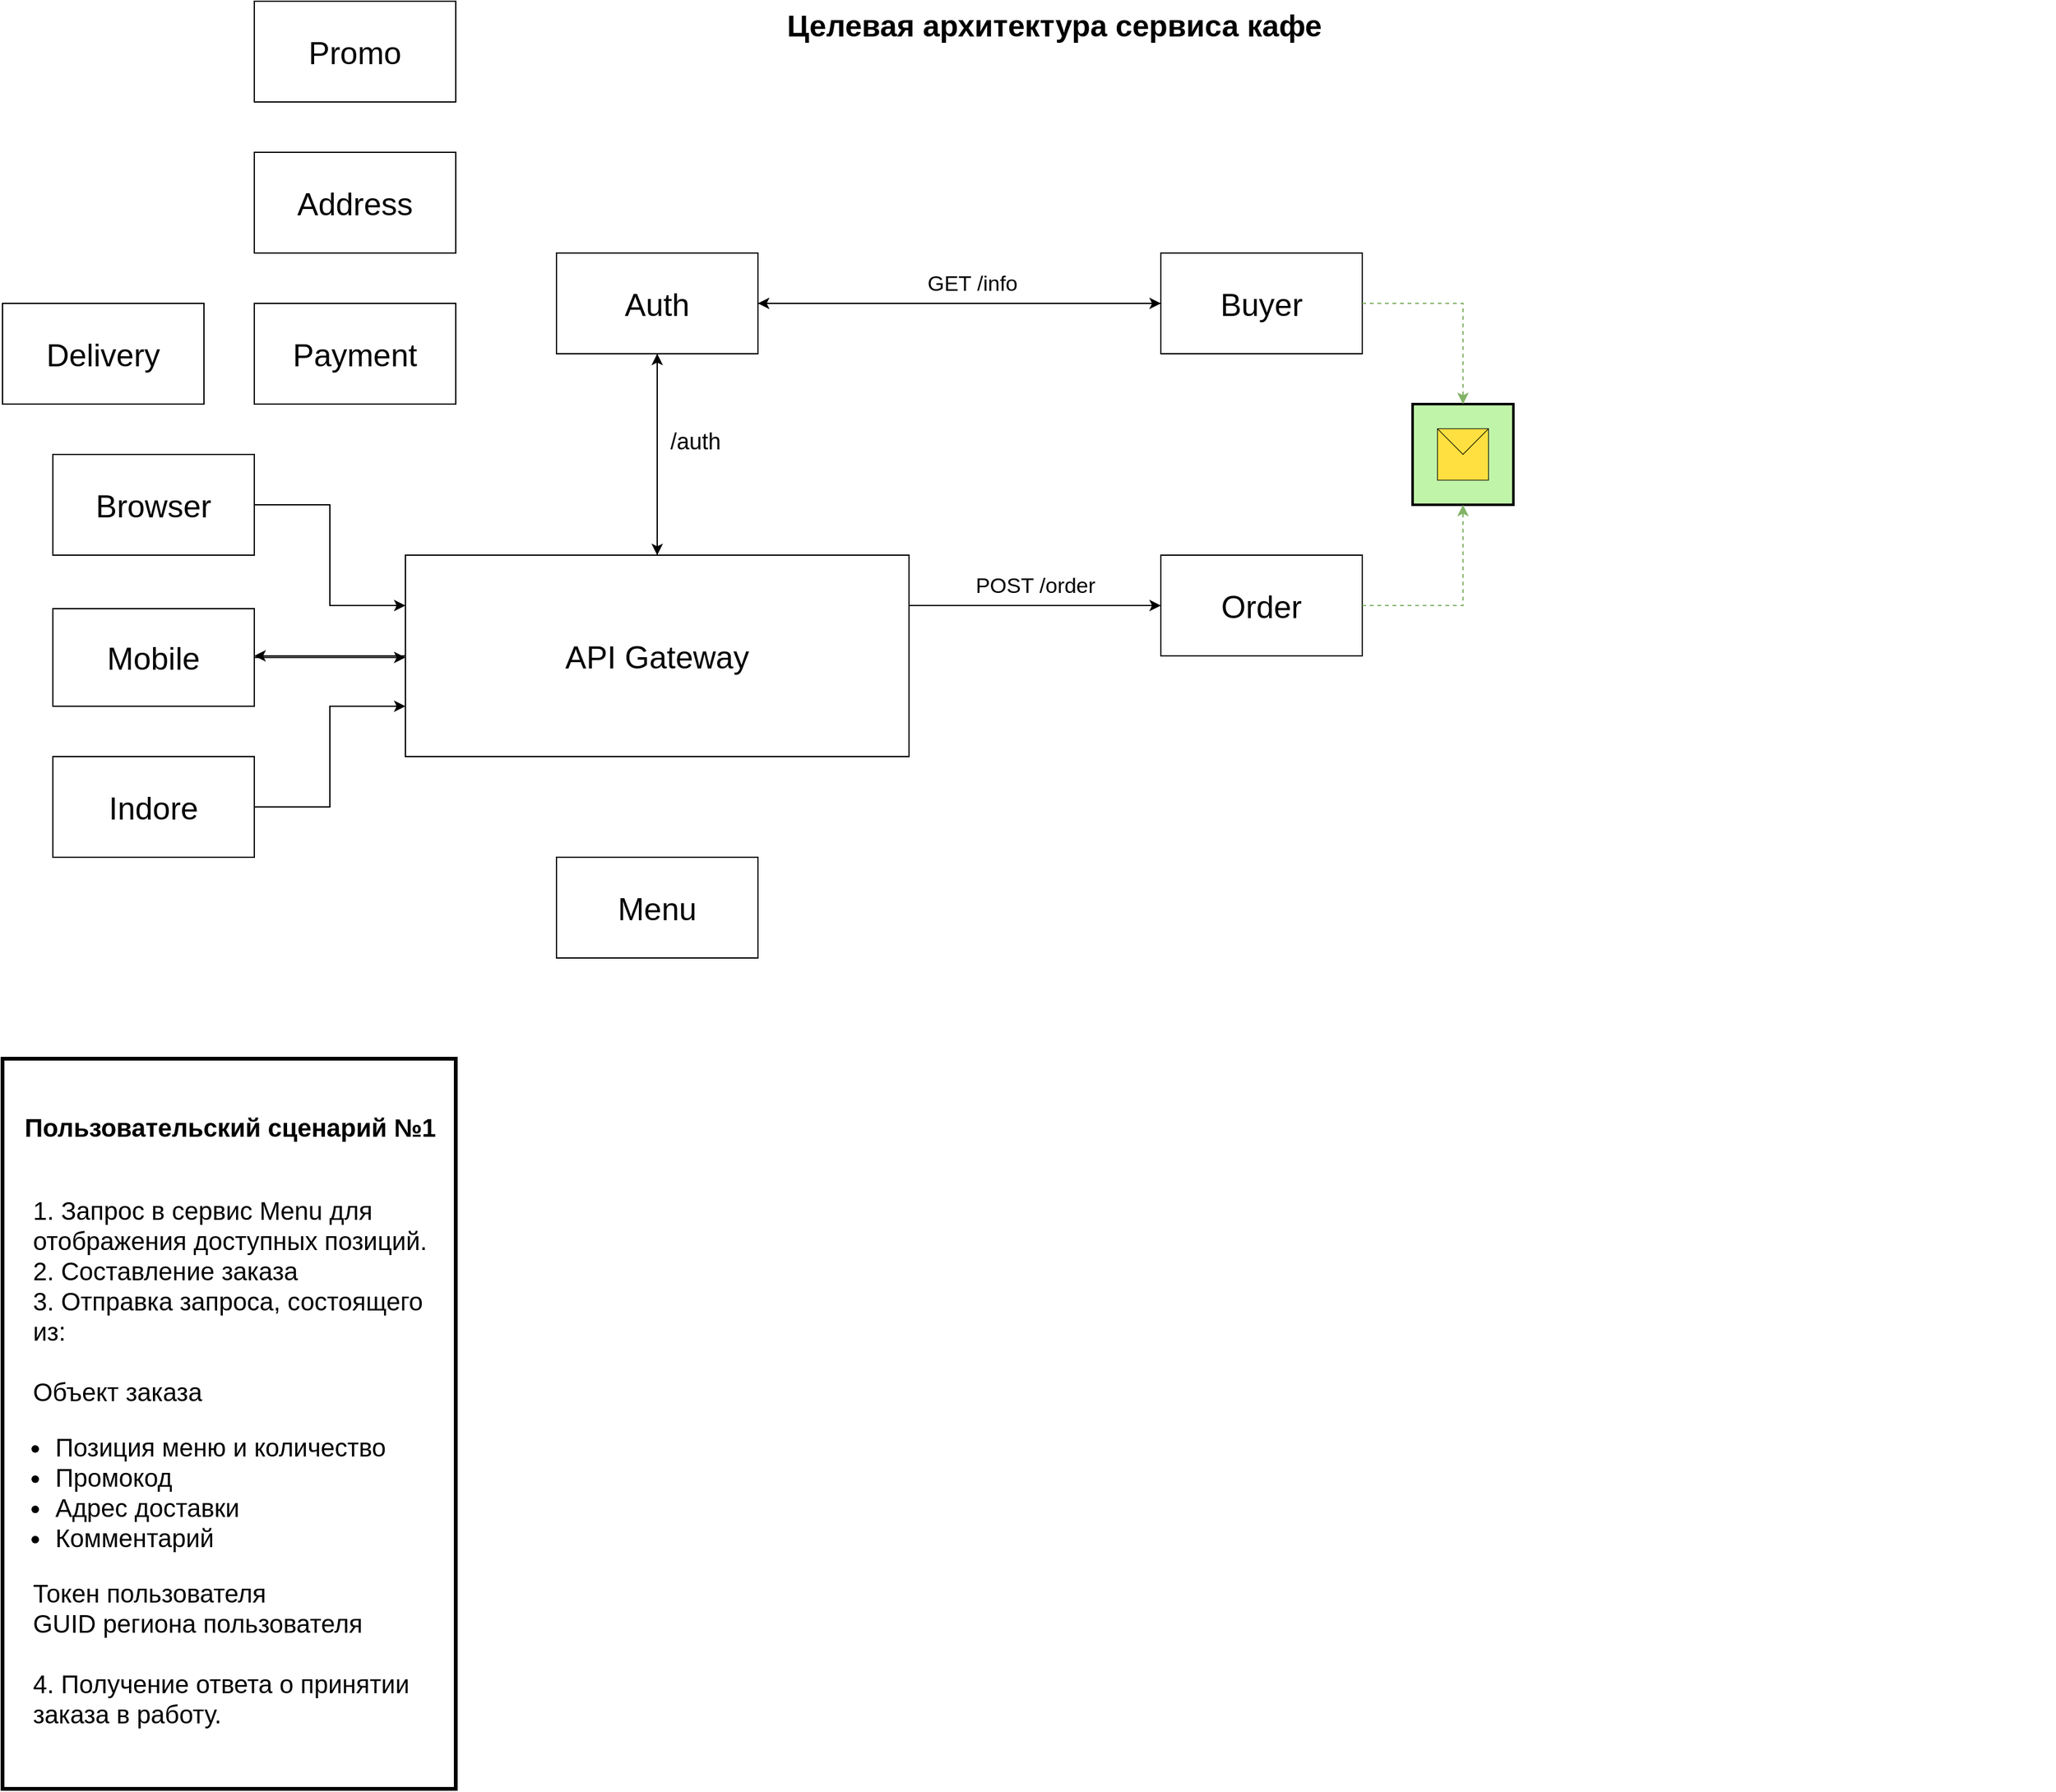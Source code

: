 <mxfile version="24.8.6">
  <diagram name="Page-1" id="74b105a0-9070-1c63-61bc-23e55f88626e">
    <mxGraphModel dx="1242" dy="723" grid="1" gridSize="10" guides="1" tooltips="1" connect="1" arrows="1" fold="1" page="1" pageScale="1.5" pageWidth="1169" pageHeight="826" background="none" math="0" shadow="0">
      <root>
        <mxCell id="0" style=";html=1;" />
        <mxCell id="1" style=";html=1;" parent="0" />
        <mxCell id="10b056a9c633e61c-30" value="Целевая архитектура сервиса кафе" style="text;strokeColor=none;fillColor=none;html=1;fontSize=24;fontStyle=1;verticalAlign=middle;align=center;" parent="1" vertex="1">
          <mxGeometry x="80" y="40" width="1590" height="40" as="geometry" />
        </mxCell>
        <mxCell id="YF3KkjLGyupm52_aZr-p-31" style="edgeStyle=orthogonalEdgeStyle;rounded=0;orthogonalLoop=1;jettySize=auto;html=1;" edge="1" parent="1" source="YF3KkjLGyupm52_aZr-p-1">
          <mxGeometry relative="1" as="geometry">
            <mxPoint x="640" y="280" as="targetPoint" />
          </mxGeometry>
        </mxCell>
        <mxCell id="YF3KkjLGyupm52_aZr-p-1" value="&lt;font style=&quot;font-size: 25px;&quot;&gt;Buyer&lt;/font&gt;" style="rounded=0;whiteSpace=wrap;html=1;" vertex="1" parent="1">
          <mxGeometry x="960" y="240" width="160" height="80" as="geometry" />
        </mxCell>
        <mxCell id="YF3KkjLGyupm52_aZr-p-2" value="&lt;font style=&quot;font-size: 25px;&quot;&gt;Order&lt;/font&gt;" style="rounded=0;whiteSpace=wrap;html=1;" vertex="1" parent="1">
          <mxGeometry x="960" y="480" width="160" height="80" as="geometry" />
        </mxCell>
        <mxCell id="YF3KkjLGyupm52_aZr-p-3" value="&lt;font style=&quot;font-size: 25px;&quot;&gt;Delivery&lt;/font&gt;" style="rounded=0;whiteSpace=wrap;html=1;" vertex="1" parent="1">
          <mxGeometry x="40" y="280" width="160" height="80" as="geometry" />
        </mxCell>
        <mxCell id="YF3KkjLGyupm52_aZr-p-33" style="edgeStyle=orthogonalEdgeStyle;rounded=0;orthogonalLoop=1;jettySize=auto;html=1;entryX=0.5;entryY=1;entryDx=0;entryDy=0;" edge="1" parent="1" source="YF3KkjLGyupm52_aZr-p-4" target="YF3KkjLGyupm52_aZr-p-24">
          <mxGeometry relative="1" as="geometry" />
        </mxCell>
        <mxCell id="YF3KkjLGyupm52_aZr-p-39" style="edgeStyle=orthogonalEdgeStyle;rounded=0;orthogonalLoop=1;jettySize=auto;html=1;exitX=1;exitY=0.25;exitDx=0;exitDy=0;entryX=0;entryY=0.5;entryDx=0;entryDy=0;" edge="1" parent="1" source="YF3KkjLGyupm52_aZr-p-4" target="YF3KkjLGyupm52_aZr-p-2">
          <mxGeometry relative="1" as="geometry" />
        </mxCell>
        <mxCell id="YF3KkjLGyupm52_aZr-p-43" style="edgeStyle=orthogonalEdgeStyle;rounded=0;orthogonalLoop=1;jettySize=auto;html=1;" edge="1" parent="1" source="YF3KkjLGyupm52_aZr-p-4">
          <mxGeometry relative="1" as="geometry">
            <mxPoint x="240" y="560" as="targetPoint" />
          </mxGeometry>
        </mxCell>
        <mxCell id="YF3KkjLGyupm52_aZr-p-4" value="&lt;span style=&quot;font-size: 25px;&quot;&gt;API Gateway&lt;/span&gt;" style="rounded=0;whiteSpace=wrap;html=1;align=center;" vertex="1" parent="1">
          <mxGeometry x="360" y="480" width="400" height="160" as="geometry" />
        </mxCell>
        <mxCell id="YF3KkjLGyupm52_aZr-p-5" value="&lt;font style=&quot;font-size: 25px;&quot;&gt;Promo&lt;/font&gt;" style="rounded=0;whiteSpace=wrap;html=1;" vertex="1" parent="1">
          <mxGeometry x="240" y="40" width="160" height="80" as="geometry" />
        </mxCell>
        <mxCell id="YF3KkjLGyupm52_aZr-p-6" value="&lt;span style=&quot;font-size: 25px;&quot;&gt;Address&lt;/span&gt;" style="rounded=0;whiteSpace=wrap;html=1;" vertex="1" parent="1">
          <mxGeometry x="240" y="160" width="160" height="80" as="geometry" />
        </mxCell>
        <mxCell id="YF3KkjLGyupm52_aZr-p-7" value="&lt;span style=&quot;font-size: 25px;&quot;&gt;Payment&lt;/span&gt;" style="rounded=0;whiteSpace=wrap;html=1;" vertex="1" parent="1">
          <mxGeometry x="240" y="280" width="160" height="80" as="geometry" />
        </mxCell>
        <mxCell id="YF3KkjLGyupm52_aZr-p-17" style="edgeStyle=orthogonalEdgeStyle;rounded=0;orthogonalLoop=1;jettySize=auto;html=1;" edge="1" parent="1" source="YF3KkjLGyupm52_aZr-p-8" target="YF3KkjLGyupm52_aZr-p-4">
          <mxGeometry relative="1" as="geometry">
            <Array as="points">
              <mxPoint x="330" y="561" />
              <mxPoint x="330" y="561" />
            </Array>
          </mxGeometry>
        </mxCell>
        <mxCell id="YF3KkjLGyupm52_aZr-p-8" value="&lt;span style=&quot;font-size: 25px;&quot;&gt;Mobile&lt;/span&gt;" style="rounded=0;whiteSpace=wrap;html=1;" vertex="1" parent="1">
          <mxGeometry x="80" y="522.5" width="160" height="77.5" as="geometry" />
        </mxCell>
        <mxCell id="YF3KkjLGyupm52_aZr-p-22" style="edgeStyle=orthogonalEdgeStyle;rounded=0;orthogonalLoop=1;jettySize=auto;html=1;entryX=0;entryY=0.25;entryDx=0;entryDy=0;" edge="1" parent="1" source="YF3KkjLGyupm52_aZr-p-9" target="YF3KkjLGyupm52_aZr-p-4">
          <mxGeometry relative="1" as="geometry" />
        </mxCell>
        <mxCell id="YF3KkjLGyupm52_aZr-p-9" value="&lt;span style=&quot;font-size: 25px;&quot;&gt;Browser&lt;/span&gt;" style="rounded=0;whiteSpace=wrap;html=1;" vertex="1" parent="1">
          <mxGeometry x="80" y="400" width="160" height="80" as="geometry" />
        </mxCell>
        <mxCell id="YF3KkjLGyupm52_aZr-p-23" style="edgeStyle=orthogonalEdgeStyle;rounded=0;orthogonalLoop=1;jettySize=auto;html=1;entryX=0;entryY=0.75;entryDx=0;entryDy=0;" edge="1" parent="1" source="YF3KkjLGyupm52_aZr-p-10" target="YF3KkjLGyupm52_aZr-p-4">
          <mxGeometry relative="1" as="geometry" />
        </mxCell>
        <mxCell id="YF3KkjLGyupm52_aZr-p-10" value="&lt;span style=&quot;font-size: 25px;&quot;&gt;Indore&lt;/span&gt;" style="rounded=0;whiteSpace=wrap;html=1;" vertex="1" parent="1">
          <mxGeometry x="80" y="640" width="160" height="80" as="geometry" />
        </mxCell>
        <mxCell id="YF3KkjLGyupm52_aZr-p-30" style="edgeStyle=orthogonalEdgeStyle;rounded=0;orthogonalLoop=1;jettySize=auto;html=1;entryX=0;entryY=0.5;entryDx=0;entryDy=0;" edge="1" parent="1" source="YF3KkjLGyupm52_aZr-p-24" target="YF3KkjLGyupm52_aZr-p-1">
          <mxGeometry relative="1" as="geometry" />
        </mxCell>
        <mxCell id="YF3KkjLGyupm52_aZr-p-34" style="edgeStyle=orthogonalEdgeStyle;rounded=0;orthogonalLoop=1;jettySize=auto;html=1;entryX=0.5;entryY=0;entryDx=0;entryDy=0;" edge="1" parent="1" source="YF3KkjLGyupm52_aZr-p-24" target="YF3KkjLGyupm52_aZr-p-4">
          <mxGeometry relative="1" as="geometry" />
        </mxCell>
        <mxCell id="YF3KkjLGyupm52_aZr-p-24" value="&lt;font style=&quot;font-size: 25px;&quot;&gt;Auth&lt;/font&gt;" style="rounded=0;whiteSpace=wrap;html=1;" vertex="1" parent="1">
          <mxGeometry x="480" y="240" width="160" height="80" as="geometry" />
        </mxCell>
        <mxCell id="YF3KkjLGyupm52_aZr-p-29" value="&lt;font style=&quot;font-size: 18px;&quot;&gt;/auth&lt;/font&gt;" style="text;html=1;align=center;verticalAlign=middle;resizable=0;points=[];autosize=1;strokeColor=none;fillColor=none;" vertex="1" parent="1">
          <mxGeometry x="560" y="370" width="60" height="40" as="geometry" />
        </mxCell>
        <mxCell id="YF3KkjLGyupm52_aZr-p-32" value="&lt;font style=&quot;font-size: 17px;&quot;&gt;GET /info&lt;/font&gt;" style="text;html=1;align=center;verticalAlign=middle;resizable=0;points=[];autosize=1;strokeColor=none;fillColor=none;" vertex="1" parent="1">
          <mxGeometry x="760" y="250" width="100" height="30" as="geometry" />
        </mxCell>
        <mxCell id="YF3KkjLGyupm52_aZr-p-35" value="" style="html=1;strokeWidth=2;outlineConnect=0;dashed=0;align=center;fontSize=8;fillColor=#c0f5a9;verticalLabelPosition=bottom;verticalAlign=top;shape=mxgraph.eip.envelope_wrapper;" vertex="1" parent="1">
          <mxGeometry x="1160" y="360" width="80" height="80" as="geometry" />
        </mxCell>
        <mxCell id="YF3KkjLGyupm52_aZr-p-36" style="edgeStyle=orthogonalEdgeStyle;rounded=0;orthogonalLoop=1;jettySize=auto;html=1;entryX=0.5;entryY=1;entryDx=0;entryDy=0;entryPerimeter=0;fillColor=#d5e8d4;strokeColor=#82b366;dashed=1;" edge="1" parent="1" source="YF3KkjLGyupm52_aZr-p-2" target="YF3KkjLGyupm52_aZr-p-35">
          <mxGeometry relative="1" as="geometry" />
        </mxCell>
        <mxCell id="YF3KkjLGyupm52_aZr-p-37" style="edgeStyle=orthogonalEdgeStyle;rounded=0;orthogonalLoop=1;jettySize=auto;html=1;entryX=0.5;entryY=0;entryDx=0;entryDy=0;entryPerimeter=0;fillColor=#d5e8d4;strokeColor=#82b366;dashed=1;" edge="1" parent="1" source="YF3KkjLGyupm52_aZr-p-1" target="YF3KkjLGyupm52_aZr-p-35">
          <mxGeometry relative="1" as="geometry" />
        </mxCell>
        <mxCell id="YF3KkjLGyupm52_aZr-p-40" value="&lt;font style=&quot;font-size: 17px;&quot;&gt;POST /order&lt;/font&gt;" style="text;html=1;align=center;verticalAlign=middle;resizable=0;points=[];autosize=1;strokeColor=none;fillColor=none;" vertex="1" parent="1">
          <mxGeometry x="800" y="490" width="120" height="30" as="geometry" />
        </mxCell>
        <mxCell id="YF3KkjLGyupm52_aZr-p-41" value="&lt;span style=&quot;font-size: 25px;&quot;&gt;Menu&lt;/span&gt;" style="rounded=0;whiteSpace=wrap;html=1;" vertex="1" parent="1">
          <mxGeometry x="480" y="720" width="160" height="80" as="geometry" />
        </mxCell>
        <mxCell id="YF3KkjLGyupm52_aZr-p-46" value="&lt;h1 style=&quot;text-align: center;&quot;&gt;&lt;span style=&quot;font-size: 20px;&quot;&gt;Пользовательский сценарий №1&lt;/span&gt;&lt;/h1&gt;&lt;div&gt;&lt;span style=&quot;font-size: 20px;&quot;&gt;&lt;br&gt;&lt;/span&gt;&lt;/div&gt;&lt;div style=&quot;&quot;&gt;&lt;span style=&quot;font-size: 20px;&quot;&gt;&amp;nbsp; &amp;nbsp; 1. Запрос в сервис Menu для&amp;nbsp; &amp;nbsp; &amp;nbsp; &amp;nbsp; &amp;nbsp; &amp;nbsp; &amp;nbsp; &amp;nbsp; отображения доступных позиций.&lt;/span&gt;&lt;/div&gt;&lt;div style=&quot;&quot;&gt;&lt;span style=&quot;font-size: 20px;&quot;&gt;&amp;nbsp; &amp;nbsp; 2. Составление заказа&lt;/span&gt;&lt;/div&gt;&lt;div style=&quot;&quot;&gt;&lt;span style=&quot;font-size: 20px;&quot;&gt;&amp;nbsp; &amp;nbsp; 3. Отправка запроса, состоящего&amp;nbsp; &amp;nbsp; &amp;nbsp; &amp;nbsp; из:&lt;br&gt;&lt;br&gt;&amp;nbsp; &amp;nbsp; Объект заказа&lt;br&gt;&lt;ul&gt;&lt;li&gt;&lt;span style=&quot;font-size: 20px;&quot;&gt;Позиция меню и количество&lt;/span&gt;&lt;/li&gt;&lt;li&gt;&lt;span style=&quot;font-size: 20px;&quot;&gt;Промокод&lt;/span&gt;&lt;/li&gt;&lt;li&gt;&lt;span style=&quot;font-size: 20px;&quot;&gt;Адрес доставки&lt;/span&gt;&lt;/li&gt;&lt;li&gt;&lt;span style=&quot;font-size: 20px;&quot;&gt;Комментарий&lt;/span&gt;&lt;/li&gt;&lt;/ul&gt;&lt;div&gt;&amp;nbsp; &amp;nbsp; Токен пользователя&lt;br&gt;&amp;nbsp; &amp;nbsp; GUID региона пользователя&lt;/div&gt;&lt;div&gt;&lt;br&gt;&lt;/div&gt;&lt;div&gt;&amp;nbsp; &amp;nbsp; 4. Получение ответа о принятии&amp;nbsp; &amp;nbsp; &amp;nbsp; &amp;nbsp; &amp;nbsp; заказа в работу.&lt;/div&gt;&lt;br&gt;&lt;/span&gt;&lt;/div&gt;" style="rounded=0;whiteSpace=wrap;html=1;perimeterSpacing=9;strokeWidth=3;align=left;" vertex="1" parent="1">
          <mxGeometry x="40" y="880" width="360" height="580" as="geometry" />
        </mxCell>
      </root>
    </mxGraphModel>
  </diagram>
</mxfile>
